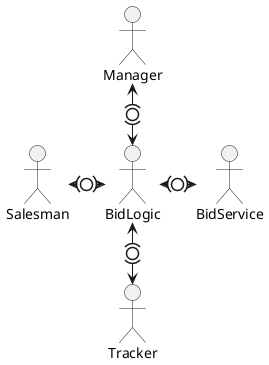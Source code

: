@startuml
actor BidService
actor Salesman
actor Manager
actor Tracker
actor BidLogic

BidLogic <-up(0)-> Manager
BidLogic <-do(0)-> Tracker
BidLogic <-le(0)-> Salesman
BidLogic <-ri(0)-> BidService


@enduml